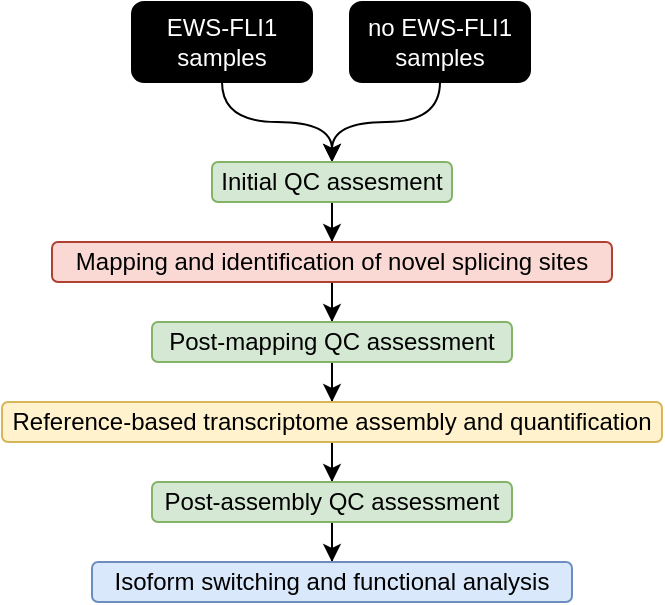 <mxfile version="24.7.12">
  <diagram name="Page-1" id="FNTdVRbgPGLcr14oMT5p">
    <mxGraphModel dx="819" dy="453" grid="1" gridSize="10" guides="1" tooltips="1" connect="1" arrows="1" fold="1" page="1" pageScale="1" pageWidth="827" pageHeight="1169" math="0" shadow="0">
      <root>
        <mxCell id="0" />
        <mxCell id="1" parent="0" />
        <mxCell id="a5Tx_0ahdsPdAguqlhMa-5" value="" style="edgeStyle=orthogonalEdgeStyle;rounded=0;orthogonalLoop=1;jettySize=auto;html=1;curved=1;" edge="1" parent="1" source="a5Tx_0ahdsPdAguqlhMa-1" target="a5Tx_0ahdsPdAguqlhMa-4">
          <mxGeometry relative="1" as="geometry" />
        </mxCell>
        <mxCell id="a5Tx_0ahdsPdAguqlhMa-1" value="&lt;div&gt;EWS-FLI1&lt;/div&gt;&lt;div&gt;samples&lt;br&gt;&lt;/div&gt;" style="rounded=1;whiteSpace=wrap;html=1;fillColor=#000000;fontColor=#FFFFFF;" vertex="1" parent="1">
          <mxGeometry x="260" y="140" width="90" height="40" as="geometry" />
        </mxCell>
        <mxCell id="a5Tx_0ahdsPdAguqlhMa-6" value="" style="edgeStyle=orthogonalEdgeStyle;rounded=0;orthogonalLoop=1;jettySize=auto;html=1;curved=1;" edge="1" parent="1" source="a5Tx_0ahdsPdAguqlhMa-2" target="a5Tx_0ahdsPdAguqlhMa-4">
          <mxGeometry relative="1" as="geometry" />
        </mxCell>
        <mxCell id="a5Tx_0ahdsPdAguqlhMa-2" value="&lt;div&gt;no EWS-FLI1&lt;/div&gt;&lt;div&gt;samples&lt;br&gt;&lt;/div&gt;" style="rounded=1;whiteSpace=wrap;html=1;fillColor=#000000;fontColor=#FFFFFF;" vertex="1" parent="1">
          <mxGeometry x="369" y="140" width="90" height="40" as="geometry" />
        </mxCell>
        <mxCell id="a5Tx_0ahdsPdAguqlhMa-8" value="" style="edgeStyle=orthogonalEdgeStyle;rounded=0;orthogonalLoop=1;jettySize=auto;html=1;" edge="1" parent="1" source="a5Tx_0ahdsPdAguqlhMa-4" target="a5Tx_0ahdsPdAguqlhMa-7">
          <mxGeometry relative="1" as="geometry" />
        </mxCell>
        <mxCell id="a5Tx_0ahdsPdAguqlhMa-4" value="Initial QC assesment" style="rounded=1;whiteSpace=wrap;html=1;fillColor=#d5e8d4;strokeColor=#82b366;" vertex="1" parent="1">
          <mxGeometry x="300" y="220" width="120" height="20" as="geometry" />
        </mxCell>
        <mxCell id="a5Tx_0ahdsPdAguqlhMa-10" style="edgeStyle=orthogonalEdgeStyle;rounded=0;orthogonalLoop=1;jettySize=auto;html=1;" edge="1" parent="1" source="a5Tx_0ahdsPdAguqlhMa-7" target="a5Tx_0ahdsPdAguqlhMa-9">
          <mxGeometry relative="1" as="geometry" />
        </mxCell>
        <mxCell id="a5Tx_0ahdsPdAguqlhMa-7" value="Mapping and identification of novel splicing sites" style="rounded=1;whiteSpace=wrap;html=1;fillColor=#fad9d5;strokeColor=#ae4132;" vertex="1" parent="1">
          <mxGeometry x="220" y="260" width="280" height="20" as="geometry" />
        </mxCell>
        <mxCell id="a5Tx_0ahdsPdAguqlhMa-13" style="edgeStyle=orthogonalEdgeStyle;rounded=0;orthogonalLoop=1;jettySize=auto;html=1;" edge="1" parent="1" source="a5Tx_0ahdsPdAguqlhMa-9" target="a5Tx_0ahdsPdAguqlhMa-11">
          <mxGeometry relative="1" as="geometry" />
        </mxCell>
        <mxCell id="a5Tx_0ahdsPdAguqlhMa-9" value="Post-mapping QC assessment" style="rounded=1;whiteSpace=wrap;html=1;fillColor=#d5e8d4;strokeColor=#82b366;" vertex="1" parent="1">
          <mxGeometry x="270" y="300" width="180" height="20" as="geometry" />
        </mxCell>
        <mxCell id="a5Tx_0ahdsPdAguqlhMa-15" style="edgeStyle=orthogonalEdgeStyle;rounded=0;orthogonalLoop=1;jettySize=auto;html=1;" edge="1" parent="1" source="a5Tx_0ahdsPdAguqlhMa-11" target="a5Tx_0ahdsPdAguqlhMa-14">
          <mxGeometry relative="1" as="geometry" />
        </mxCell>
        <mxCell id="a5Tx_0ahdsPdAguqlhMa-11" value="Reference-based transcriptome assembly and quantification" style="rounded=1;whiteSpace=wrap;html=1;fillColor=#fff2cc;strokeColor=#d6b656;" vertex="1" parent="1">
          <mxGeometry x="195" y="340" width="330" height="20" as="geometry" />
        </mxCell>
        <mxCell id="a5Tx_0ahdsPdAguqlhMa-17" style="edgeStyle=orthogonalEdgeStyle;rounded=0;orthogonalLoop=1;jettySize=auto;html=1;" edge="1" parent="1" source="a5Tx_0ahdsPdAguqlhMa-14" target="a5Tx_0ahdsPdAguqlhMa-16">
          <mxGeometry relative="1" as="geometry" />
        </mxCell>
        <mxCell id="a5Tx_0ahdsPdAguqlhMa-14" value="Post-assembly QC assessment" style="rounded=1;whiteSpace=wrap;html=1;fillColor=#d5e8d4;strokeColor=#82b366;" vertex="1" parent="1">
          <mxGeometry x="270" y="380" width="180" height="20" as="geometry" />
        </mxCell>
        <mxCell id="a5Tx_0ahdsPdAguqlhMa-16" value="Isoform switching and functional analysis" style="rounded=1;whiteSpace=wrap;html=1;fillColor=#dae8fc;strokeColor=#6c8ebf;" vertex="1" parent="1">
          <mxGeometry x="240" y="420" width="240" height="20" as="geometry" />
        </mxCell>
      </root>
    </mxGraphModel>
  </diagram>
</mxfile>
